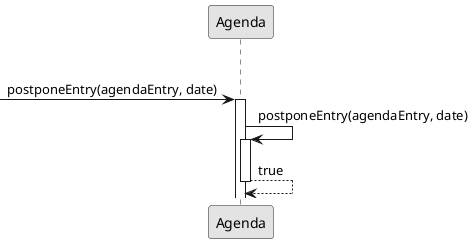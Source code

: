 @startuml
skinparam monochrome true
skinparam packageStyle rectangle
skinparam shadowing false



participant "Agenda" as AG

    group Postpone Entry

            -> AG: postponeEntry(agendaEntry, date)
                        activate AG

                            AG -> AG: postponeEntry(agendaEntry, date)
                                        activate AG

                                        AG --> AG: true
                                        deactivate AG



@enduml
